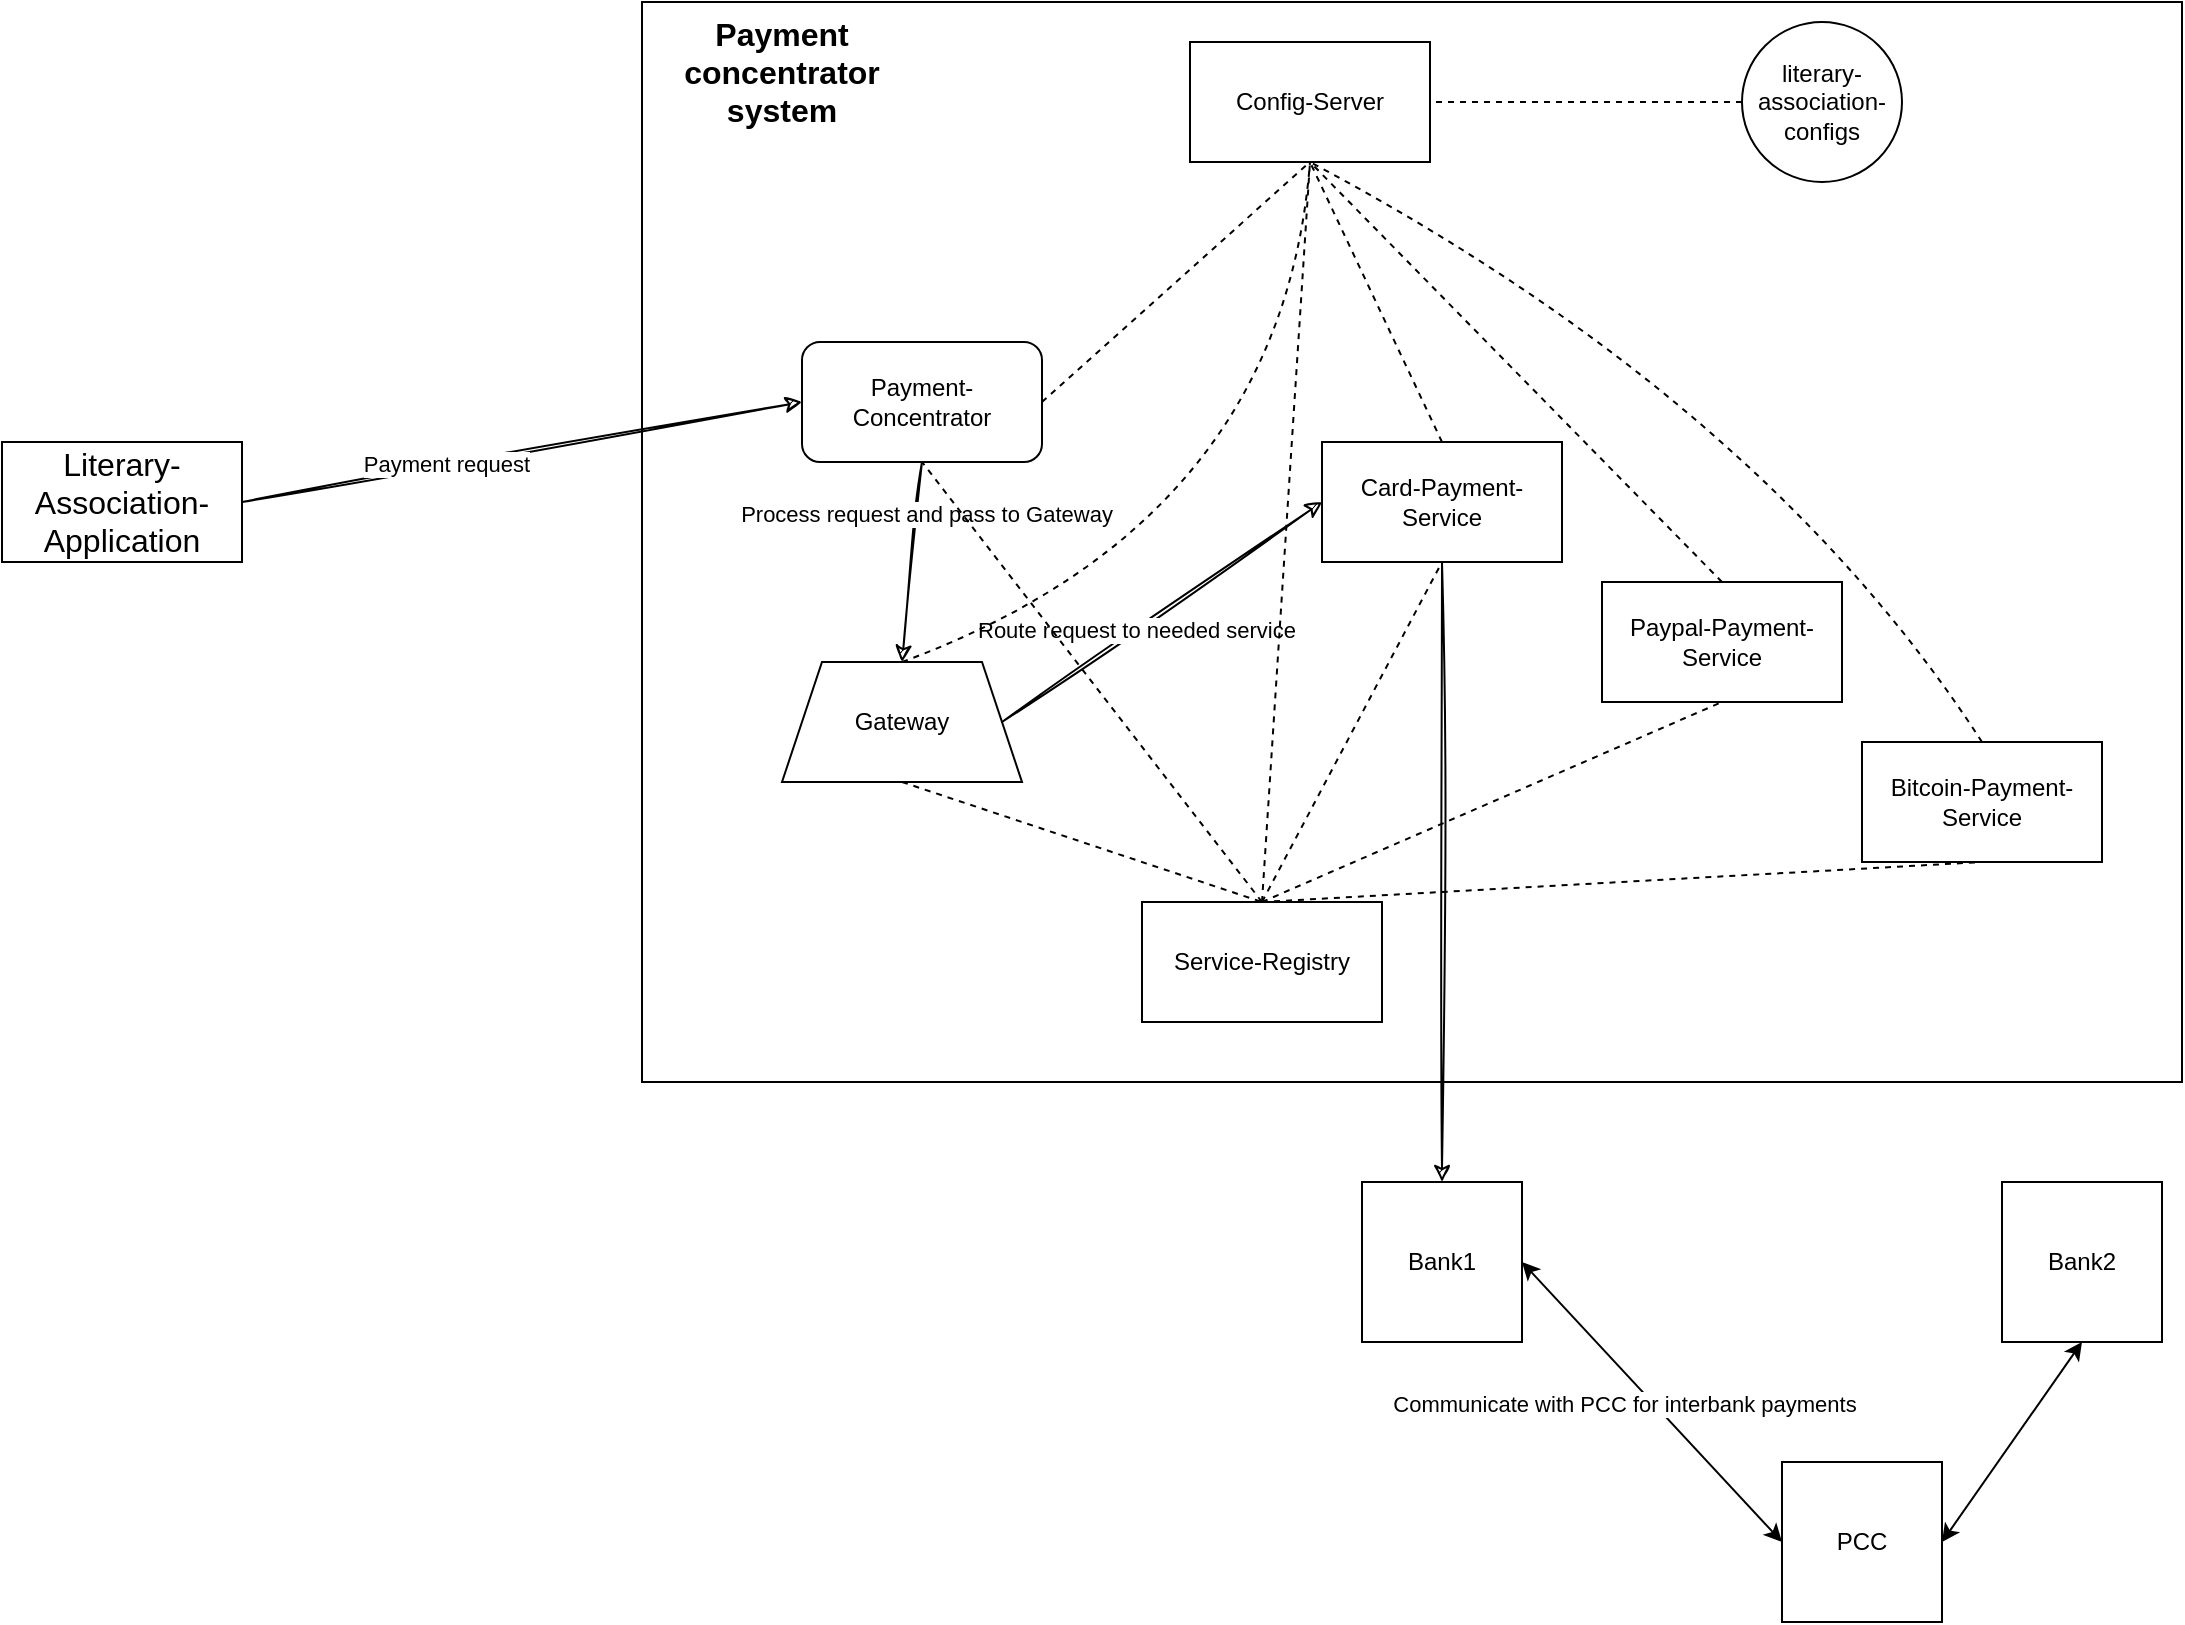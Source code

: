<mxfile version="13.10.3" type="device"><diagram id="zSUaauWqoXiQL1g9EK-_" name="Page-1"><mxGraphModel dx="1848" dy="462" grid="1" gridSize="10" guides="1" tooltips="1" connect="1" arrows="1" fold="1" page="1" pageScale="1" pageWidth="827" pageHeight="1169" math="0" shadow="0"><root><mxCell id="0"/><mxCell id="1" parent="0"/><mxCell id="5O2foTXNBr0OEtZ5Qan7-6" value="" style="endArrow=classic;html=1;exitX=1;exitY=0.5;exitDx=0;exitDy=0;entryX=0;entryY=0.5;entryDx=0;entryDy=0;jumpStyle=none;" edge="1" parent="1" source="5O2foTXNBr0OEtZ5Qan7-3" target="uwAI17Wqd9zC-FQfPkYR-3"><mxGeometry width="50" height="50" relative="1" as="geometry"><mxPoint x="230" y="340" as="sourcePoint"/><mxPoint x="280" y="290" as="targetPoint"/></mxGeometry></mxCell><mxCell id="vtOU_-9biwTVkOSYQ0ku-2" value="" style="rounded=0;whiteSpace=wrap;html=1;" parent="1" vertex="1"><mxGeometry x="80" y="10" width="770" height="540" as="geometry"/></mxCell><mxCell id="uwAI17Wqd9zC-FQfPkYR-1" value="Payment-Concentrator" style="rounded=1;whiteSpace=wrap;html=1;" parent="1" vertex="1"><mxGeometry x="160" y="180" width="120" height="60" as="geometry"/></mxCell><mxCell id="uwAI17Wqd9zC-FQfPkYR-2" value="Card-Payment-Service" style="rounded=0;whiteSpace=wrap;html=1;" parent="1" vertex="1"><mxGeometry x="420" y="230" width="120" height="60" as="geometry"/></mxCell><mxCell id="uwAI17Wqd9zC-FQfPkYR-3" value="Paypal-Payment-Service" style="rounded=0;whiteSpace=wrap;html=1;" parent="1" vertex="1"><mxGeometry x="560" y="300" width="120" height="60" as="geometry"/></mxCell><mxCell id="uwAI17Wqd9zC-FQfPkYR-4" value="Bitcoin-Payment- Service" style="rounded=0;whiteSpace=wrap;html=1;" parent="1" vertex="1"><mxGeometry x="690" y="380" width="120" height="60" as="geometry"/></mxCell><mxCell id="uwAI17Wqd9zC-FQfPkYR-5" value="Config-Server" style="rounded=0;whiteSpace=wrap;html=1;" parent="1" vertex="1"><mxGeometry x="354" y="30" width="120" height="60" as="geometry"/></mxCell><mxCell id="uwAI17Wqd9zC-FQfPkYR-10" value="Service-Registry" style="rounded=0;whiteSpace=wrap;html=1;" parent="1" vertex="1"><mxGeometry x="330" y="460" width="120" height="60" as="geometry"/></mxCell><mxCell id="uwAI17Wqd9zC-FQfPkYR-23" value="literary-association-configs" style="ellipse;whiteSpace=wrap;html=1;aspect=fixed;" parent="1" vertex="1"><mxGeometry x="630" y="20" width="80" height="80" as="geometry"/></mxCell><mxCell id="vtOU_-9biwTVkOSYQ0ku-3" value="Bank1" style="whiteSpace=wrap;html=1;aspect=fixed;" parent="1" vertex="1"><mxGeometry x="440" y="600" width="80" height="80" as="geometry"/></mxCell><mxCell id="vtOU_-9biwTVkOSYQ0ku-4" value="Bank2" style="whiteSpace=wrap;html=1;aspect=fixed;" parent="1" vertex="1"><mxGeometry x="760" y="600" width="80" height="80" as="geometry"/></mxCell><mxCell id="vtOU_-9biwTVkOSYQ0ku-5" value="PCC" style="whiteSpace=wrap;html=1;aspect=fixed;" parent="1" vertex="1"><mxGeometry x="650" y="740" width="80" height="80" as="geometry"/></mxCell><mxCell id="vtOU_-9biwTVkOSYQ0ku-6" value="" style="endArrow=classic;html=1;exitX=0.5;exitY=1;exitDx=0;exitDy=0;entryX=0.5;entryY=0;entryDx=0;entryDy=0;sketch=1;" parent="1" source="uwAI17Wqd9zC-FQfPkYR-2" target="vtOU_-9biwTVkOSYQ0ku-3" edge="1"><mxGeometry width="50" height="50" relative="1" as="geometry"><mxPoint x="590" y="520" as="sourcePoint"/><mxPoint x="640" y="470" as="targetPoint"/></mxGeometry></mxCell><mxCell id="vtOU_-9biwTVkOSYQ0ku-7" value="" style="endArrow=classic;html=1;exitX=1;exitY=0.5;exitDx=0;exitDy=0;entryX=0;entryY=0.5;entryDx=0;entryDy=0;startArrow=classic" parent="1" source="vtOU_-9biwTVkOSYQ0ku-3" target="vtOU_-9biwTVkOSYQ0ku-5" edge="1"><mxGeometry width="50" height="50" relative="1" as="geometry"><mxPoint x="590" y="680" as="sourcePoint"/><mxPoint x="640" y="630" as="targetPoint"/></mxGeometry></mxCell><mxCell id="vtOU_-9biwTVkOSYQ0ku-8" value="Communicate with PCC for interbank payments" style="edgeLabel;html=1;align=center;verticalAlign=middle;resizable=0;points=[];" parent="vtOU_-9biwTVkOSYQ0ku-7" vertex="1" connectable="0"><mxGeometry x="-0.303" relative="1" as="geometry"><mxPoint x="5.25" y="21.77" as="offset"/></mxGeometry></mxCell><mxCell id="vtOU_-9biwTVkOSYQ0ku-9" value="" style="endArrow=classic;html=1;exitX=1;exitY=0.5;exitDx=0;exitDy=0;entryX=0.5;entryY=1;entryDx=0;entryDy=0;startArrow=classic" parent="1" source="vtOU_-9biwTVkOSYQ0ku-5" target="vtOU_-9biwTVkOSYQ0ku-4" edge="1"><mxGeometry width="50" height="50" relative="1" as="geometry"><mxPoint x="590" y="720" as="sourcePoint"/><mxPoint x="640" y="670" as="targetPoint"/></mxGeometry></mxCell><mxCell id="vtOU_-9biwTVkOSYQ0ku-11" value="Payment concentrator system" style="text;html=1;strokeColor=none;fillColor=none;align=center;verticalAlign=middle;whiteSpace=wrap;rounded=0;fontStyle=1;fontSize=16;" parent="1" vertex="1"><mxGeometry x="100" y="10" width="100" height="70" as="geometry"/></mxCell><mxCell id="vtOU_-9biwTVkOSYQ0ku-12" value="Literary-Association-Application" style="rounded=0;whiteSpace=wrap;html=1;fontSize=16;" parent="1" vertex="1"><mxGeometry x="-240" y="230" width="120" height="60" as="geometry"/></mxCell><mxCell id="vtOU_-9biwTVkOSYQ0ku-13" value="" style="endArrow=classic;html=1;fontSize=16;exitX=1;exitY=0.5;exitDx=0;exitDy=0;entryX=0;entryY=0.5;entryDx=0;entryDy=0;sketch=1;" parent="1" source="vtOU_-9biwTVkOSYQ0ku-12" target="uwAI17Wqd9zC-FQfPkYR-1" edge="1"><mxGeometry width="50" height="50" relative="1" as="geometry"><mxPoint x="40" y="350" as="sourcePoint"/><mxPoint x="90" y="300" as="targetPoint"/></mxGeometry></mxCell><mxCell id="5O2foTXNBr0OEtZ5Qan7-16" value="Payment request" style="edgeLabel;html=1;align=center;verticalAlign=middle;resizable=0;points=[];" vertex="1" connectable="0" parent="vtOU_-9biwTVkOSYQ0ku-13"><mxGeometry x="-0.273" y="1" relative="1" as="geometry"><mxPoint as="offset"/></mxGeometry></mxCell><mxCell id="5O2foTXNBr0OEtZ5Qan7-3" value="Gateway" style="shape=trapezoid;perimeter=trapezoidPerimeter;whiteSpace=wrap;html=1;fixedSize=1;" vertex="1" parent="1"><mxGeometry x="150" y="340" width="120" height="60" as="geometry"/></mxCell><mxCell id="5O2foTXNBr0OEtZ5Qan7-4" value="" style="endArrow=classic;html=1;exitX=0.5;exitY=1;exitDx=0;exitDy=0;entryX=0.5;entryY=0;entryDx=0;entryDy=0;sketch=1;" edge="1" parent="1" source="uwAI17Wqd9zC-FQfPkYR-1" target="5O2foTXNBr0OEtZ5Qan7-3"><mxGeometry width="50" height="50" relative="1" as="geometry"><mxPoint x="230" y="340" as="sourcePoint"/><mxPoint x="280" y="290" as="targetPoint"/></mxGeometry></mxCell><mxCell id="5O2foTXNBr0OEtZ5Qan7-17" value="Process request and pass to Gateway" style="edgeLabel;html=1;align=center;verticalAlign=middle;resizable=0;points=[];" vertex="1" connectable="0" parent="5O2foTXNBr0OEtZ5Qan7-4"><mxGeometry x="-0.504" y="4" relative="1" as="geometry"><mxPoint as="offset"/></mxGeometry></mxCell><mxCell id="5O2foTXNBr0OEtZ5Qan7-5" value="" style="endArrow=classic;html=1;exitX=1;exitY=0.5;exitDx=0;exitDy=0;entryX=0;entryY=0.5;entryDx=0;entryDy=0;shadow=0;sketch=1;" edge="1" parent="1" source="5O2foTXNBr0OEtZ5Qan7-3" target="uwAI17Wqd9zC-FQfPkYR-2"><mxGeometry width="50" height="50" relative="1" as="geometry"><mxPoint x="230" y="340" as="sourcePoint"/><mxPoint x="280" y="290" as="targetPoint"/></mxGeometry></mxCell><mxCell id="5O2foTXNBr0OEtZ5Qan7-18" value="Route request to needed service" style="edgeLabel;html=1;align=center;verticalAlign=middle;resizable=0;points=[];" vertex="1" connectable="0" parent="5O2foTXNBr0OEtZ5Qan7-5"><mxGeometry x="-0.361" relative="1" as="geometry"><mxPoint x="15.47" y="-11.37" as="offset"/></mxGeometry></mxCell><mxCell id="5O2foTXNBr0OEtZ5Qan7-19" value="" style="endArrow=none;dashed=1;html=1;shadow=0;exitX=0;exitY=0.5;exitDx=0;exitDy=0;entryX=1;entryY=0.5;entryDx=0;entryDy=0;" edge="1" parent="1" source="uwAI17Wqd9zC-FQfPkYR-23" target="uwAI17Wqd9zC-FQfPkYR-5"><mxGeometry width="50" height="50" relative="1" as="geometry"><mxPoint x="350" y="230" as="sourcePoint"/><mxPoint x="400" y="180" as="targetPoint"/></mxGeometry></mxCell><mxCell id="5O2foTXNBr0OEtZ5Qan7-20" value="" style="endArrow=none;dashed=1;html=1;shadow=0;entryX=0.5;entryY=1;entryDx=0;entryDy=0;exitX=0.5;exitY=0;exitDx=0;exitDy=0;" edge="1" parent="1" source="uwAI17Wqd9zC-FQfPkYR-2" target="uwAI17Wqd9zC-FQfPkYR-5"><mxGeometry width="50" height="50" relative="1" as="geometry"><mxPoint x="310" y="340" as="sourcePoint"/><mxPoint x="360" y="290" as="targetPoint"/></mxGeometry></mxCell><mxCell id="5O2foTXNBr0OEtZ5Qan7-21" value="" style="endArrow=none;dashed=1;html=1;shadow=0;entryX=0.5;entryY=1;entryDx=0;entryDy=0;exitX=1;exitY=0.5;exitDx=0;exitDy=0;" edge="1" parent="1" source="uwAI17Wqd9zC-FQfPkYR-1" target="uwAI17Wqd9zC-FQfPkYR-5"><mxGeometry width="50" height="50" relative="1" as="geometry"><mxPoint x="310" y="340" as="sourcePoint"/><mxPoint x="360" y="290" as="targetPoint"/></mxGeometry></mxCell><mxCell id="5O2foTXNBr0OEtZ5Qan7-22" value="" style="endArrow=none;dashed=1;html=1;shadow=0;entryX=0.5;entryY=1;entryDx=0;entryDy=0;curved=1;" edge="1" parent="1" target="uwAI17Wqd9zC-FQfPkYR-5"><mxGeometry width="50" height="50" relative="1" as="geometry"><mxPoint x="210" y="340" as="sourcePoint"/><mxPoint x="360" y="230" as="targetPoint"/><Array as="points"><mxPoint x="400" y="270"/></Array></mxGeometry></mxCell><mxCell id="5O2foTXNBr0OEtZ5Qan7-23" value="" style="endArrow=none;dashed=1;html=1;shadow=0;entryX=0.5;entryY=1;entryDx=0;entryDy=0;exitX=0.5;exitY=0;exitDx=0;exitDy=0;" edge="1" parent="1" source="uwAI17Wqd9zC-FQfPkYR-10" target="uwAI17Wqd9zC-FQfPkYR-5"><mxGeometry width="50" height="50" relative="1" as="geometry"><mxPoint x="310" y="280" as="sourcePoint"/><mxPoint x="360" y="230" as="targetPoint"/></mxGeometry></mxCell><mxCell id="5O2foTXNBr0OEtZ5Qan7-24" value="" style="endArrow=none;dashed=1;html=1;shadow=0;entryX=0.5;entryY=1;entryDx=0;entryDy=0;exitX=0.5;exitY=0;exitDx=0;exitDy=0;" edge="1" parent="1" source="uwAI17Wqd9zC-FQfPkYR-3" target="uwAI17Wqd9zC-FQfPkYR-5"><mxGeometry width="50" height="50" relative="1" as="geometry"><mxPoint x="310" y="280" as="sourcePoint"/><mxPoint x="360" y="230" as="targetPoint"/></mxGeometry></mxCell><mxCell id="5O2foTXNBr0OEtZ5Qan7-25" value="" style="endArrow=none;dashed=1;html=1;shadow=0;entryX=0.5;entryY=1;entryDx=0;entryDy=0;exitX=0.5;exitY=0;exitDx=0;exitDy=0;curved=1;" edge="1" parent="1" source="uwAI17Wqd9zC-FQfPkYR-4" target="uwAI17Wqd9zC-FQfPkYR-5"><mxGeometry width="50" height="50" relative="1" as="geometry"><mxPoint x="310" y="280" as="sourcePoint"/><mxPoint x="360" y="230" as="targetPoint"/><Array as="points"><mxPoint x="640" y="210"/></Array></mxGeometry></mxCell><mxCell id="5O2foTXNBr0OEtZ5Qan7-26" value="" style="endArrow=none;dashed=1;html=1;shadow=0;exitX=0.5;exitY=0;exitDx=0;exitDy=0;" edge="1" parent="1" source="uwAI17Wqd9zC-FQfPkYR-10"><mxGeometry width="50" height="50" relative="1" as="geometry"><mxPoint x="310" y="270" as="sourcePoint"/><mxPoint x="220" y="240" as="targetPoint"/></mxGeometry></mxCell><mxCell id="5O2foTXNBr0OEtZ5Qan7-27" value="" style="endArrow=none;dashed=1;html=1;shadow=0;exitX=0.5;exitY=1;exitDx=0;exitDy=0;entryX=0.5;entryY=0;entryDx=0;entryDy=0;" edge="1" parent="1" source="5O2foTXNBr0OEtZ5Qan7-3" target="uwAI17Wqd9zC-FQfPkYR-10"><mxGeometry width="50" height="50" relative="1" as="geometry"><mxPoint x="310" y="390" as="sourcePoint"/><mxPoint x="360" y="340" as="targetPoint"/></mxGeometry></mxCell><mxCell id="5O2foTXNBr0OEtZ5Qan7-28" value="" style="endArrow=none;dashed=1;html=1;shadow=0;exitX=0.5;exitY=0;exitDx=0;exitDy=0;" edge="1" parent="1" source="uwAI17Wqd9zC-FQfPkYR-10"><mxGeometry width="50" height="50" relative="1" as="geometry"><mxPoint x="310" y="390" as="sourcePoint"/><mxPoint x="480" y="290" as="targetPoint"/></mxGeometry></mxCell><mxCell id="5O2foTXNBr0OEtZ5Qan7-29" value="" style="endArrow=none;dashed=1;html=1;shadow=0;entryX=0.5;entryY=1;entryDx=0;entryDy=0;exitX=0.5;exitY=0;exitDx=0;exitDy=0;" edge="1" parent="1" source="uwAI17Wqd9zC-FQfPkYR-10" target="uwAI17Wqd9zC-FQfPkYR-3"><mxGeometry width="50" height="50" relative="1" as="geometry"><mxPoint x="310" y="390" as="sourcePoint"/><mxPoint x="360" y="340" as="targetPoint"/></mxGeometry></mxCell><mxCell id="5O2foTXNBr0OEtZ5Qan7-30" value="" style="endArrow=none;dashed=1;html=1;shadow=0;entryX=0.5;entryY=1;entryDx=0;entryDy=0;exitX=0.5;exitY=0;exitDx=0;exitDy=0;" edge="1" parent="1" source="uwAI17Wqd9zC-FQfPkYR-10" target="uwAI17Wqd9zC-FQfPkYR-4"><mxGeometry width="50" height="50" relative="1" as="geometry"><mxPoint x="310" y="390" as="sourcePoint"/><mxPoint x="360" y="340" as="targetPoint"/></mxGeometry></mxCell></root></mxGraphModel></diagram></mxfile>